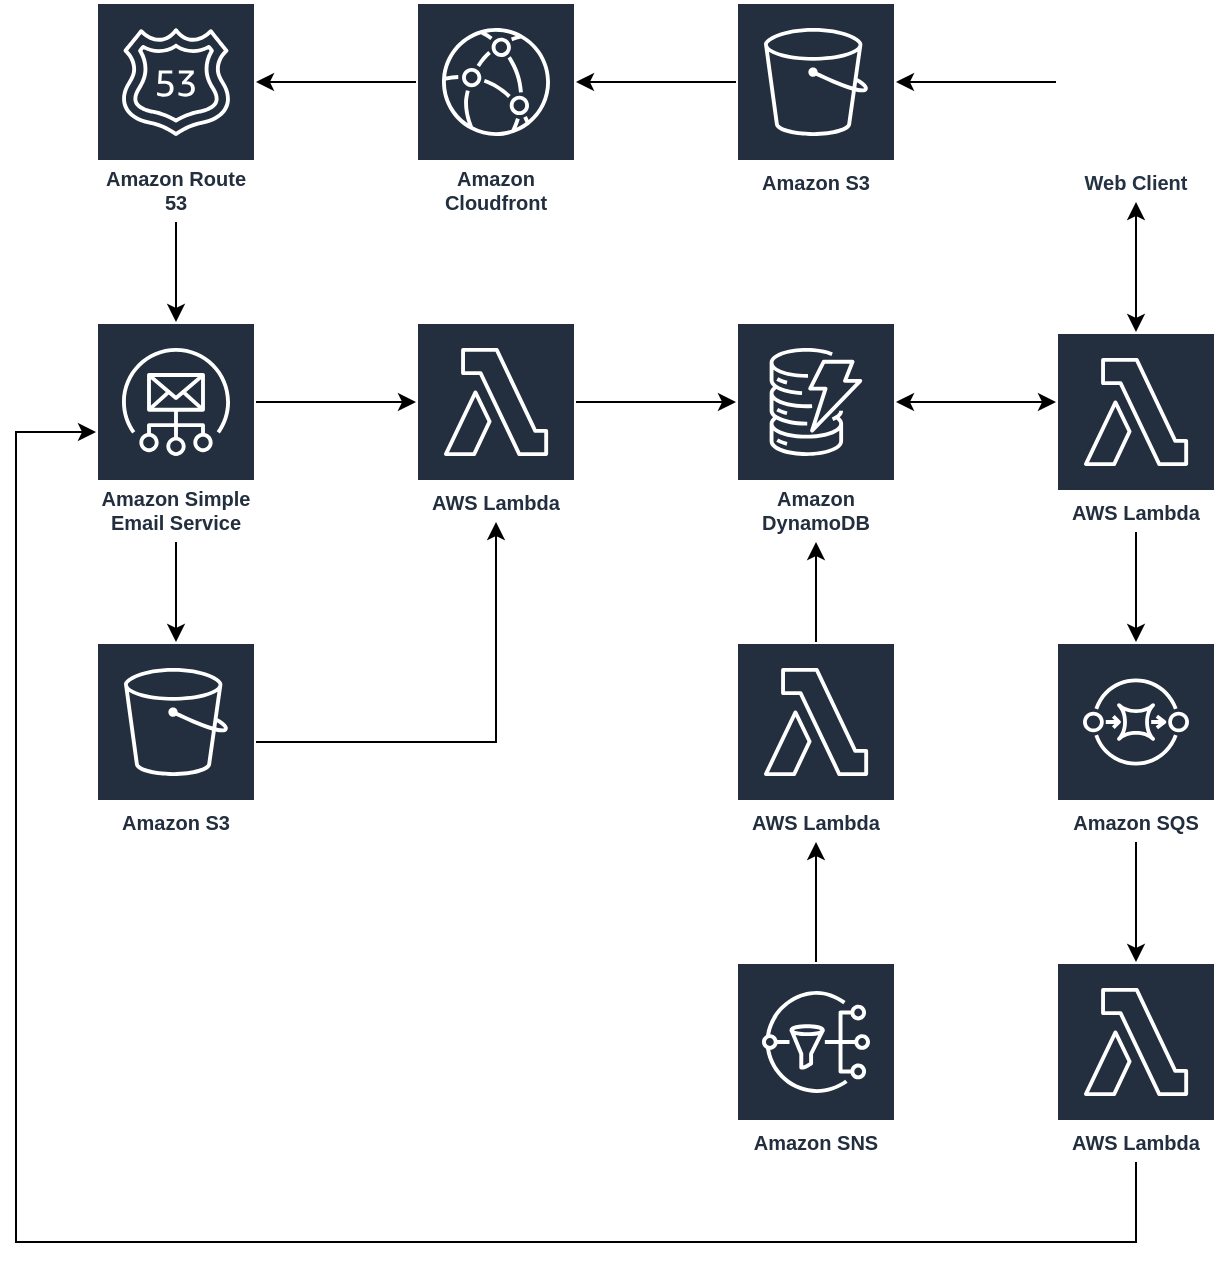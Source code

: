 <mxfile version="13.3.9" type="device"><diagram id="bwRiC5ThPJf9D0F7EC5I" name="Page-1"><mxGraphModel dx="1678" dy="914" grid="1" gridSize="10" guides="1" tooltips="1" connect="1" arrows="1" fold="1" page="1" pageScale="1" pageWidth="1600" pageHeight="1200" math="0" shadow="0"><root><mxCell id="0"/><mxCell id="1" parent="0"/><mxCell id="nOQrnIYrYi9sWLdTiP2w-18" style="edgeStyle=orthogonalEdgeStyle;rounded=0;orthogonalLoop=1;jettySize=auto;html=1;fontSize=10;fontColor=#253241;" edge="1" parent="1" source="nOQrnIYrYi9sWLdTiP2w-1" target="nOQrnIYrYi9sWLdTiP2w-17"><mxGeometry relative="1" as="geometry"/></mxCell><mxCell id="nOQrnIYrYi9sWLdTiP2w-1" value="Amazon Route 53" style="outlineConnect=0;fontColor=#232F3E;gradientColor=none;strokeColor=#ffffff;fillColor=#232F3E;dashed=0;verticalLabelPosition=middle;verticalAlign=bottom;align=center;html=1;whiteSpace=wrap;fontSize=10;fontStyle=1;spacing=3;shape=mxgraph.aws4.productIcon;prIcon=mxgraph.aws4.route_53;" vertex="1" parent="1"><mxGeometry x="120" y="80" width="80" height="110" as="geometry"/></mxCell><mxCell id="nOQrnIYrYi9sWLdTiP2w-6" style="edgeStyle=orthogonalEdgeStyle;rounded=0;orthogonalLoop=1;jettySize=auto;html=1;" edge="1" parent="1" source="nOQrnIYrYi9sWLdTiP2w-2" target="nOQrnIYrYi9sWLdTiP2w-3"><mxGeometry relative="1" as="geometry"><Array as="points"><mxPoint x="380" y="120"/><mxPoint x="380" y="120"/></Array></mxGeometry></mxCell><mxCell id="nOQrnIYrYi9sWLdTiP2w-2" value="Amazon S3" style="outlineConnect=0;fontColor=#232F3E;gradientColor=none;strokeColor=#ffffff;fillColor=#232F3E;dashed=0;verticalLabelPosition=middle;verticalAlign=bottom;align=center;html=1;whiteSpace=wrap;fontSize=10;fontStyle=1;spacing=3;shape=mxgraph.aws4.productIcon;prIcon=mxgraph.aws4.s3;" vertex="1" parent="1"><mxGeometry x="440" y="80" width="80" height="100" as="geometry"/></mxCell><mxCell id="nOQrnIYrYi9sWLdTiP2w-7" style="edgeStyle=orthogonalEdgeStyle;rounded=0;orthogonalLoop=1;jettySize=auto;html=1;" edge="1" parent="1" source="nOQrnIYrYi9sWLdTiP2w-3" target="nOQrnIYrYi9sWLdTiP2w-1"><mxGeometry relative="1" as="geometry"><Array as="points"><mxPoint x="220" y="120"/><mxPoint x="220" y="120"/></Array></mxGeometry></mxCell><mxCell id="nOQrnIYrYi9sWLdTiP2w-3" value="Amazon Cloudfront" style="outlineConnect=0;fontColor=#232F3E;gradientColor=none;strokeColor=#ffffff;fillColor=#232F3E;dashed=0;verticalLabelPosition=middle;verticalAlign=bottom;align=center;html=1;whiteSpace=wrap;fontSize=10;fontStyle=1;spacing=3;shape=mxgraph.aws4.productIcon;prIcon=mxgraph.aws4.cloudfront;" vertex="1" parent="1"><mxGeometry x="280" y="80" width="80" height="110" as="geometry"/></mxCell><mxCell id="nOQrnIYrYi9sWLdTiP2w-5" style="edgeStyle=orthogonalEdgeStyle;rounded=0;orthogonalLoop=1;jettySize=auto;html=1;" edge="1" parent="1" source="nOQrnIYrYi9sWLdTiP2w-4" target="nOQrnIYrYi9sWLdTiP2w-2"><mxGeometry relative="1" as="geometry"><Array as="points"><mxPoint x="540" y="120"/><mxPoint x="540" y="120"/></Array></mxGeometry></mxCell><mxCell id="nOQrnIYrYi9sWLdTiP2w-12" value="" style="group" vertex="1" connectable="0" parent="1"><mxGeometry x="600" y="80" width="80" height="100" as="geometry"/></mxCell><mxCell id="nOQrnIYrYi9sWLdTiP2w-4" value="" style="shape=image;html=1;verticalAlign=top;verticalLabelPosition=bottom;labelBackgroundColor=#ffffff;imageAspect=0;aspect=fixed;image=https://cdn2.iconfinder.com/data/icons/designer-skills/128/react-128.png" vertex="1" parent="nOQrnIYrYi9sWLdTiP2w-12"><mxGeometry width="80" height="80" as="geometry"/></mxCell><mxCell id="nOQrnIYrYi9sWLdTiP2w-8" value="Web Client" style="text;html=1;strokeColor=none;fillColor=none;align=center;verticalAlign=middle;whiteSpace=wrap;rounded=0;fontSize=10;fontStyle=1;fontColor=#253241;" vertex="1" parent="nOQrnIYrYi9sWLdTiP2w-12"><mxGeometry y="80" width="80" height="20" as="geometry"/></mxCell><mxCell id="nOQrnIYrYi9sWLdTiP2w-16" style="edgeStyle=orthogonalEdgeStyle;rounded=0;orthogonalLoop=1;jettySize=auto;html=1;fontSize=10;fontColor=#253241;startArrow=classic;startFill=1;" edge="1" parent="1" source="nOQrnIYrYi9sWLdTiP2w-13" target="nOQrnIYrYi9sWLdTiP2w-14"><mxGeometry relative="1" as="geometry"><Array as="points"><mxPoint x="540" y="280"/><mxPoint x="540" y="280"/></Array></mxGeometry></mxCell><mxCell id="nOQrnIYrYi9sWLdTiP2w-34" style="edgeStyle=orthogonalEdgeStyle;rounded=0;orthogonalLoop=1;jettySize=auto;html=1;startArrow=none;startFill=0;fontSize=10;fontColor=#253241;" edge="1" parent="1" source="nOQrnIYrYi9sWLdTiP2w-13" target="nOQrnIYrYi9sWLdTiP2w-32"><mxGeometry relative="1" as="geometry"/></mxCell><mxCell id="nOQrnIYrYi9sWLdTiP2w-13" value="AWS Lambda" style="outlineConnect=0;fontColor=#232F3E;gradientColor=none;strokeColor=#ffffff;fillColor=#232F3E;dashed=0;verticalLabelPosition=middle;verticalAlign=bottom;align=center;html=1;whiteSpace=wrap;fontSize=10;fontStyle=1;spacing=3;shape=mxgraph.aws4.productIcon;prIcon=mxgraph.aws4.lambda;" vertex="1" parent="1"><mxGeometry x="600" y="245" width="80" height="100" as="geometry"/></mxCell><mxCell id="nOQrnIYrYi9sWLdTiP2w-14" value="Amazon DynamoDB" style="outlineConnect=0;fontColor=#232F3E;gradientColor=none;strokeColor=#ffffff;fillColor=#232F3E;dashed=0;verticalLabelPosition=middle;verticalAlign=bottom;align=center;html=1;whiteSpace=wrap;fontSize=10;fontStyle=1;spacing=3;shape=mxgraph.aws4.productIcon;prIcon=mxgraph.aws4.dynamodb;" vertex="1" parent="1"><mxGeometry x="440" y="240" width="80" height="110" as="geometry"/></mxCell><mxCell id="nOQrnIYrYi9sWLdTiP2w-24" style="edgeStyle=orthogonalEdgeStyle;rounded=0;orthogonalLoop=1;jettySize=auto;html=1;fontSize=10;fontColor=#253241;" edge="1" parent="1" source="nOQrnIYrYi9sWLdTiP2w-17" target="nOQrnIYrYi9sWLdTiP2w-20"><mxGeometry relative="1" as="geometry"><Array as="points"><mxPoint x="260" y="280"/><mxPoint x="260" y="280"/></Array></mxGeometry></mxCell><mxCell id="nOQrnIYrYi9sWLdTiP2w-26" style="edgeStyle=orthogonalEdgeStyle;rounded=0;orthogonalLoop=1;jettySize=auto;html=1;fontSize=10;fontColor=#253241;" edge="1" parent="1" source="nOQrnIYrYi9sWLdTiP2w-17" target="nOQrnIYrYi9sWLdTiP2w-19"><mxGeometry relative="1" as="geometry"/></mxCell><mxCell id="nOQrnIYrYi9sWLdTiP2w-17" value="Amazon Simple Email Service" style="outlineConnect=0;fontColor=#232F3E;gradientColor=none;strokeColor=#ffffff;fillColor=#232F3E;dashed=0;verticalLabelPosition=middle;verticalAlign=bottom;align=center;html=1;whiteSpace=wrap;fontSize=10;fontStyle=1;spacing=3;shape=mxgraph.aws4.productIcon;prIcon=mxgraph.aws4.simple_email_service;" vertex="1" parent="1"><mxGeometry x="120" y="240" width="80" height="110" as="geometry"/></mxCell><mxCell id="nOQrnIYrYi9sWLdTiP2w-27" style="edgeStyle=orthogonalEdgeStyle;rounded=0;orthogonalLoop=1;jettySize=auto;html=1;fontSize=10;fontColor=#253241;" edge="1" parent="1" source="nOQrnIYrYi9sWLdTiP2w-19" target="nOQrnIYrYi9sWLdTiP2w-20"><mxGeometry relative="1" as="geometry"/></mxCell><mxCell id="nOQrnIYrYi9sWLdTiP2w-19" value="Amazon S3" style="outlineConnect=0;fontColor=#232F3E;gradientColor=none;strokeColor=#ffffff;fillColor=#232F3E;dashed=0;verticalLabelPosition=middle;verticalAlign=bottom;align=center;html=1;whiteSpace=wrap;fontSize=10;fontStyle=1;spacing=3;shape=mxgraph.aws4.productIcon;prIcon=mxgraph.aws4.s3;" vertex="1" parent="1"><mxGeometry x="120" y="400" width="80" height="100" as="geometry"/></mxCell><mxCell id="nOQrnIYrYi9sWLdTiP2w-25" style="edgeStyle=orthogonalEdgeStyle;rounded=0;orthogonalLoop=1;jettySize=auto;html=1;fontSize=10;fontColor=#253241;" edge="1" parent="1" source="nOQrnIYrYi9sWLdTiP2w-20" target="nOQrnIYrYi9sWLdTiP2w-14"><mxGeometry relative="1" as="geometry"><Array as="points"><mxPoint x="420" y="280"/><mxPoint x="420" y="280"/></Array></mxGeometry></mxCell><mxCell id="nOQrnIYrYi9sWLdTiP2w-20" value="AWS Lambda" style="outlineConnect=0;fontColor=#232F3E;gradientColor=none;strokeColor=#ffffff;fillColor=#232F3E;dashed=0;verticalLabelPosition=middle;verticalAlign=bottom;align=center;html=1;whiteSpace=wrap;fontSize=10;fontStyle=1;spacing=3;shape=mxgraph.aws4.productIcon;prIcon=mxgraph.aws4.lambda;" vertex="1" parent="1"><mxGeometry x="280" y="240" width="80" height="100" as="geometry"/></mxCell><mxCell id="nOQrnIYrYi9sWLdTiP2w-29" style="edgeStyle=orthogonalEdgeStyle;rounded=0;orthogonalLoop=1;jettySize=auto;html=1;fontSize=10;fontColor=#253241;" edge="1" parent="1" source="nOQrnIYrYi9sWLdTiP2w-21" target="nOQrnIYrYi9sWLdTiP2w-28"><mxGeometry relative="1" as="geometry"/></mxCell><mxCell id="nOQrnIYrYi9sWLdTiP2w-21" value="Amazon SNS" style="outlineConnect=0;fontColor=#232F3E;gradientColor=none;strokeColor=#ffffff;fillColor=#232F3E;dashed=0;verticalLabelPosition=middle;verticalAlign=bottom;align=center;html=1;whiteSpace=wrap;fontSize=10;fontStyle=1;spacing=3;shape=mxgraph.aws4.productIcon;prIcon=mxgraph.aws4.sns;" vertex="1" parent="1"><mxGeometry x="440" y="560" width="80" height="100" as="geometry"/></mxCell><mxCell id="nOQrnIYrYi9sWLdTiP2w-22" style="edgeStyle=orthogonalEdgeStyle;rounded=0;orthogonalLoop=1;jettySize=auto;html=1;fontSize=10;fontColor=#253241;startArrow=classic;startFill=1;" edge="1" parent="1" source="nOQrnIYrYi9sWLdTiP2w-8" target="nOQrnIYrYi9sWLdTiP2w-13"><mxGeometry relative="1" as="geometry"/></mxCell><mxCell id="nOQrnIYrYi9sWLdTiP2w-30" style="edgeStyle=orthogonalEdgeStyle;rounded=0;orthogonalLoop=1;jettySize=auto;html=1;fontSize=10;fontColor=#253241;" edge="1" parent="1" source="nOQrnIYrYi9sWLdTiP2w-28" target="nOQrnIYrYi9sWLdTiP2w-14"><mxGeometry relative="1" as="geometry"/></mxCell><mxCell id="nOQrnIYrYi9sWLdTiP2w-28" value="AWS Lambda" style="outlineConnect=0;fontColor=#232F3E;gradientColor=none;strokeColor=#ffffff;fillColor=#232F3E;dashed=0;verticalLabelPosition=middle;verticalAlign=bottom;align=center;html=1;whiteSpace=wrap;fontSize=10;fontStyle=1;spacing=3;shape=mxgraph.aws4.productIcon;prIcon=mxgraph.aws4.lambda;" vertex="1" parent="1"><mxGeometry x="440" y="400" width="80" height="100" as="geometry"/></mxCell><mxCell id="nOQrnIYrYi9sWLdTiP2w-35" style="edgeStyle=orthogonalEdgeStyle;rounded=0;orthogonalLoop=1;jettySize=auto;html=1;startArrow=none;startFill=0;fontSize=10;fontColor=#253241;" edge="1" parent="1" source="nOQrnIYrYi9sWLdTiP2w-32" target="nOQrnIYrYi9sWLdTiP2w-33"><mxGeometry relative="1" as="geometry"/></mxCell><mxCell id="nOQrnIYrYi9sWLdTiP2w-32" value="Amazon SQS" style="outlineConnect=0;fontColor=#232F3E;gradientColor=none;strokeColor=#ffffff;fillColor=#232F3E;dashed=0;verticalLabelPosition=middle;verticalAlign=bottom;align=center;html=1;whiteSpace=wrap;fontSize=10;fontStyle=1;spacing=3;shape=mxgraph.aws4.productIcon;prIcon=mxgraph.aws4.sqs;" vertex="1" parent="1"><mxGeometry x="600" y="400" width="80" height="100" as="geometry"/></mxCell><mxCell id="nOQrnIYrYi9sWLdTiP2w-36" style="edgeStyle=orthogonalEdgeStyle;rounded=0;orthogonalLoop=1;jettySize=auto;html=1;startArrow=none;startFill=0;fontSize=10;fontColor=#253241;" edge="1" parent="1" source="nOQrnIYrYi9sWLdTiP2w-33" target="nOQrnIYrYi9sWLdTiP2w-17"><mxGeometry relative="1" as="geometry"><Array as="points"><mxPoint x="640" y="700"/><mxPoint x="80" y="700"/><mxPoint x="80" y="295"/></Array></mxGeometry></mxCell><mxCell id="nOQrnIYrYi9sWLdTiP2w-33" value="AWS Lambda" style="outlineConnect=0;fontColor=#232F3E;gradientColor=none;strokeColor=#ffffff;fillColor=#232F3E;dashed=0;verticalLabelPosition=middle;verticalAlign=bottom;align=center;html=1;whiteSpace=wrap;fontSize=10;fontStyle=1;spacing=3;shape=mxgraph.aws4.productIcon;prIcon=mxgraph.aws4.lambda;" vertex="1" parent="1"><mxGeometry x="600" y="560" width="80" height="100" as="geometry"/></mxCell></root></mxGraphModel></diagram></mxfile>